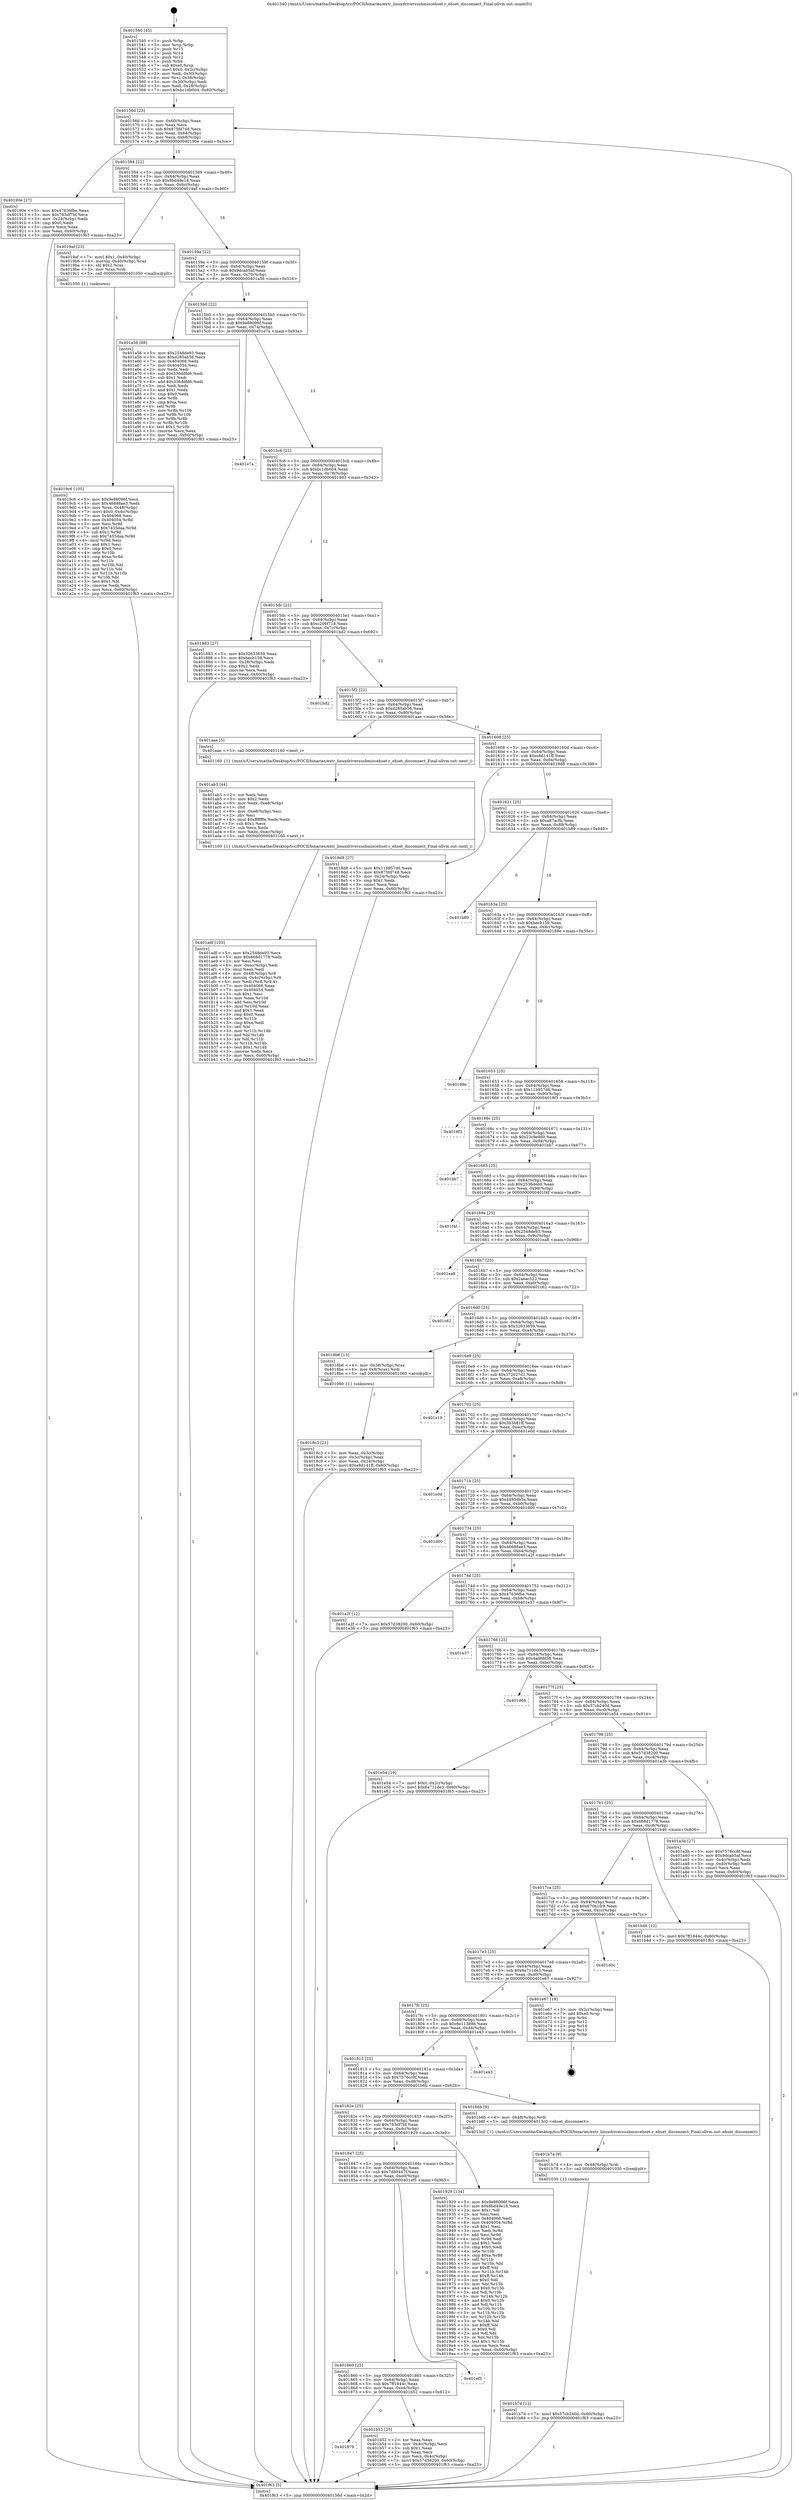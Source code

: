 digraph "0x401540" {
  label = "0x401540 (/mnt/c/Users/mathe/Desktop/tcc/POCII/binaries/extr_linuxdriversusbmiscehset.c_ehset_disconnect_Final-ollvm.out::main(0))"
  labelloc = "t"
  node[shape=record]

  Entry [label="",width=0.3,height=0.3,shape=circle,fillcolor=black,style=filled]
  "0x40156d" [label="{
     0x40156d [23]\l
     | [instrs]\l
     &nbsp;&nbsp;0x40156d \<+3\>: mov -0x60(%rbp),%eax\l
     &nbsp;&nbsp;0x401570 \<+2\>: mov %eax,%ecx\l
     &nbsp;&nbsp;0x401572 \<+6\>: sub $0x875fd748,%ecx\l
     &nbsp;&nbsp;0x401578 \<+3\>: mov %eax,-0x64(%rbp)\l
     &nbsp;&nbsp;0x40157b \<+3\>: mov %ecx,-0x68(%rbp)\l
     &nbsp;&nbsp;0x40157e \<+6\>: je 000000000040190e \<main+0x3ce\>\l
  }"]
  "0x40190e" [label="{
     0x40190e [27]\l
     | [instrs]\l
     &nbsp;&nbsp;0x40190e \<+5\>: mov $0x47636fbe,%eax\l
     &nbsp;&nbsp;0x401913 \<+5\>: mov $0x783df7bf,%ecx\l
     &nbsp;&nbsp;0x401918 \<+3\>: mov -0x24(%rbp),%edx\l
     &nbsp;&nbsp;0x40191b \<+3\>: cmp $0x0,%edx\l
     &nbsp;&nbsp;0x40191e \<+3\>: cmove %ecx,%eax\l
     &nbsp;&nbsp;0x401921 \<+3\>: mov %eax,-0x60(%rbp)\l
     &nbsp;&nbsp;0x401924 \<+5\>: jmp 0000000000401f63 \<main+0xa23\>\l
  }"]
  "0x401584" [label="{
     0x401584 [22]\l
     | [instrs]\l
     &nbsp;&nbsp;0x401584 \<+5\>: jmp 0000000000401589 \<main+0x49\>\l
     &nbsp;&nbsp;0x401589 \<+3\>: mov -0x64(%rbp),%eax\l
     &nbsp;&nbsp;0x40158c \<+5\>: sub $0x8bd49e18,%eax\l
     &nbsp;&nbsp;0x401591 \<+3\>: mov %eax,-0x6c(%rbp)\l
     &nbsp;&nbsp;0x401594 \<+6\>: je 00000000004019af \<main+0x46f\>\l
  }"]
  Exit [label="",width=0.3,height=0.3,shape=circle,fillcolor=black,style=filled,peripheries=2]
  "0x4019af" [label="{
     0x4019af [23]\l
     | [instrs]\l
     &nbsp;&nbsp;0x4019af \<+7\>: movl $0x1,-0x40(%rbp)\l
     &nbsp;&nbsp;0x4019b6 \<+4\>: movslq -0x40(%rbp),%rax\l
     &nbsp;&nbsp;0x4019ba \<+4\>: shl $0x2,%rax\l
     &nbsp;&nbsp;0x4019be \<+3\>: mov %rax,%rdi\l
     &nbsp;&nbsp;0x4019c1 \<+5\>: call 0000000000401050 \<malloc@plt\>\l
     | [calls]\l
     &nbsp;&nbsp;0x401050 \{1\} (unknown)\l
  }"]
  "0x40159a" [label="{
     0x40159a [22]\l
     | [instrs]\l
     &nbsp;&nbsp;0x40159a \<+5\>: jmp 000000000040159f \<main+0x5f\>\l
     &nbsp;&nbsp;0x40159f \<+3\>: mov -0x64(%rbp),%eax\l
     &nbsp;&nbsp;0x4015a2 \<+5\>: sub $0x9dcab5af,%eax\l
     &nbsp;&nbsp;0x4015a7 \<+3\>: mov %eax,-0x70(%rbp)\l
     &nbsp;&nbsp;0x4015aa \<+6\>: je 0000000000401a56 \<main+0x516\>\l
  }"]
  "0x401b7d" [label="{
     0x401b7d [12]\l
     | [instrs]\l
     &nbsp;&nbsp;0x401b7d \<+7\>: movl $0x57cb240d,-0x60(%rbp)\l
     &nbsp;&nbsp;0x401b84 \<+5\>: jmp 0000000000401f63 \<main+0xa23\>\l
  }"]
  "0x401a56" [label="{
     0x401a56 [88]\l
     | [instrs]\l
     &nbsp;&nbsp;0x401a56 \<+5\>: mov $0x2548de93,%eax\l
     &nbsp;&nbsp;0x401a5b \<+5\>: mov $0xd285ab56,%ecx\l
     &nbsp;&nbsp;0x401a60 \<+7\>: mov 0x404068,%edx\l
     &nbsp;&nbsp;0x401a67 \<+7\>: mov 0x404054,%esi\l
     &nbsp;&nbsp;0x401a6e \<+2\>: mov %edx,%edi\l
     &nbsp;&nbsp;0x401a70 \<+6\>: sub $0x336ddfd6,%edi\l
     &nbsp;&nbsp;0x401a76 \<+3\>: sub $0x1,%edi\l
     &nbsp;&nbsp;0x401a79 \<+6\>: add $0x336ddfd6,%edi\l
     &nbsp;&nbsp;0x401a7f \<+3\>: imul %edi,%edx\l
     &nbsp;&nbsp;0x401a82 \<+3\>: and $0x1,%edx\l
     &nbsp;&nbsp;0x401a85 \<+3\>: cmp $0x0,%edx\l
     &nbsp;&nbsp;0x401a88 \<+4\>: sete %r8b\l
     &nbsp;&nbsp;0x401a8c \<+3\>: cmp $0xa,%esi\l
     &nbsp;&nbsp;0x401a8f \<+4\>: setl %r9b\l
     &nbsp;&nbsp;0x401a93 \<+3\>: mov %r8b,%r10b\l
     &nbsp;&nbsp;0x401a96 \<+3\>: and %r9b,%r10b\l
     &nbsp;&nbsp;0x401a99 \<+3\>: xor %r9b,%r8b\l
     &nbsp;&nbsp;0x401a9c \<+3\>: or %r8b,%r10b\l
     &nbsp;&nbsp;0x401a9f \<+4\>: test $0x1,%r10b\l
     &nbsp;&nbsp;0x401aa3 \<+3\>: cmovne %ecx,%eax\l
     &nbsp;&nbsp;0x401aa6 \<+3\>: mov %eax,-0x60(%rbp)\l
     &nbsp;&nbsp;0x401aa9 \<+5\>: jmp 0000000000401f63 \<main+0xa23\>\l
  }"]
  "0x4015b0" [label="{
     0x4015b0 [22]\l
     | [instrs]\l
     &nbsp;&nbsp;0x4015b0 \<+5\>: jmp 00000000004015b5 \<main+0x75\>\l
     &nbsp;&nbsp;0x4015b5 \<+3\>: mov -0x64(%rbp),%eax\l
     &nbsp;&nbsp;0x4015b8 \<+5\>: sub $0x9e88096f,%eax\l
     &nbsp;&nbsp;0x4015bd \<+3\>: mov %eax,-0x74(%rbp)\l
     &nbsp;&nbsp;0x4015c0 \<+6\>: je 0000000000401e7a \<main+0x93a\>\l
  }"]
  "0x401b74" [label="{
     0x401b74 [9]\l
     | [instrs]\l
     &nbsp;&nbsp;0x401b74 \<+4\>: mov -0x48(%rbp),%rdi\l
     &nbsp;&nbsp;0x401b78 \<+5\>: call 0000000000401030 \<free@plt\>\l
     | [calls]\l
     &nbsp;&nbsp;0x401030 \{1\} (unknown)\l
  }"]
  "0x401e7a" [label="{
     0x401e7a\l
  }", style=dashed]
  "0x4015c6" [label="{
     0x4015c6 [22]\l
     | [instrs]\l
     &nbsp;&nbsp;0x4015c6 \<+5\>: jmp 00000000004015cb \<main+0x8b\>\l
     &nbsp;&nbsp;0x4015cb \<+3\>: mov -0x64(%rbp),%eax\l
     &nbsp;&nbsp;0x4015ce \<+5\>: sub $0xbc1db004,%eax\l
     &nbsp;&nbsp;0x4015d3 \<+3\>: mov %eax,-0x78(%rbp)\l
     &nbsp;&nbsp;0x4015d6 \<+6\>: je 0000000000401883 \<main+0x343\>\l
  }"]
  "0x401879" [label="{
     0x401879\l
  }", style=dashed]
  "0x401883" [label="{
     0x401883 [27]\l
     | [instrs]\l
     &nbsp;&nbsp;0x401883 \<+5\>: mov $0x32633659,%eax\l
     &nbsp;&nbsp;0x401888 \<+5\>: mov $0xbecb159,%ecx\l
     &nbsp;&nbsp;0x40188d \<+3\>: mov -0x28(%rbp),%edx\l
     &nbsp;&nbsp;0x401890 \<+3\>: cmp $0x2,%edx\l
     &nbsp;&nbsp;0x401893 \<+3\>: cmovne %ecx,%eax\l
     &nbsp;&nbsp;0x401896 \<+3\>: mov %eax,-0x60(%rbp)\l
     &nbsp;&nbsp;0x401899 \<+5\>: jmp 0000000000401f63 \<main+0xa23\>\l
  }"]
  "0x4015dc" [label="{
     0x4015dc [22]\l
     | [instrs]\l
     &nbsp;&nbsp;0x4015dc \<+5\>: jmp 00000000004015e1 \<main+0xa1\>\l
     &nbsp;&nbsp;0x4015e1 \<+3\>: mov -0x64(%rbp),%eax\l
     &nbsp;&nbsp;0x4015e4 \<+5\>: sub $0xc206f718,%eax\l
     &nbsp;&nbsp;0x4015e9 \<+3\>: mov %eax,-0x7c(%rbp)\l
     &nbsp;&nbsp;0x4015ec \<+6\>: je 0000000000401bd2 \<main+0x692\>\l
  }"]
  "0x401f63" [label="{
     0x401f63 [5]\l
     | [instrs]\l
     &nbsp;&nbsp;0x401f63 \<+5\>: jmp 000000000040156d \<main+0x2d\>\l
  }"]
  "0x401540" [label="{
     0x401540 [45]\l
     | [instrs]\l
     &nbsp;&nbsp;0x401540 \<+1\>: push %rbp\l
     &nbsp;&nbsp;0x401541 \<+3\>: mov %rsp,%rbp\l
     &nbsp;&nbsp;0x401544 \<+2\>: push %r15\l
     &nbsp;&nbsp;0x401546 \<+2\>: push %r14\l
     &nbsp;&nbsp;0x401548 \<+2\>: push %r12\l
     &nbsp;&nbsp;0x40154a \<+1\>: push %rbx\l
     &nbsp;&nbsp;0x40154b \<+7\>: sub $0xe0,%rsp\l
     &nbsp;&nbsp;0x401552 \<+7\>: movl $0x0,-0x2c(%rbp)\l
     &nbsp;&nbsp;0x401559 \<+3\>: mov %edi,-0x30(%rbp)\l
     &nbsp;&nbsp;0x40155c \<+4\>: mov %rsi,-0x38(%rbp)\l
     &nbsp;&nbsp;0x401560 \<+3\>: mov -0x30(%rbp),%edi\l
     &nbsp;&nbsp;0x401563 \<+3\>: mov %edi,-0x28(%rbp)\l
     &nbsp;&nbsp;0x401566 \<+7\>: movl $0xbc1db004,-0x60(%rbp)\l
  }"]
  "0x401b52" [label="{
     0x401b52 [25]\l
     | [instrs]\l
     &nbsp;&nbsp;0x401b52 \<+2\>: xor %eax,%eax\l
     &nbsp;&nbsp;0x401b54 \<+3\>: mov -0x4c(%rbp),%ecx\l
     &nbsp;&nbsp;0x401b57 \<+3\>: sub $0x1,%eax\l
     &nbsp;&nbsp;0x401b5a \<+2\>: sub %eax,%ecx\l
     &nbsp;&nbsp;0x401b5c \<+3\>: mov %ecx,-0x4c(%rbp)\l
     &nbsp;&nbsp;0x401b5f \<+7\>: movl $0x57d38200,-0x60(%rbp)\l
     &nbsp;&nbsp;0x401b66 \<+5\>: jmp 0000000000401f63 \<main+0xa23\>\l
  }"]
  "0x401bd2" [label="{
     0x401bd2\l
  }", style=dashed]
  "0x4015f2" [label="{
     0x4015f2 [22]\l
     | [instrs]\l
     &nbsp;&nbsp;0x4015f2 \<+5\>: jmp 00000000004015f7 \<main+0xb7\>\l
     &nbsp;&nbsp;0x4015f7 \<+3\>: mov -0x64(%rbp),%eax\l
     &nbsp;&nbsp;0x4015fa \<+5\>: sub $0xd285ab56,%eax\l
     &nbsp;&nbsp;0x4015ff \<+3\>: mov %eax,-0x80(%rbp)\l
     &nbsp;&nbsp;0x401602 \<+6\>: je 0000000000401aae \<main+0x56e\>\l
  }"]
  "0x401860" [label="{
     0x401860 [25]\l
     | [instrs]\l
     &nbsp;&nbsp;0x401860 \<+5\>: jmp 0000000000401865 \<main+0x325\>\l
     &nbsp;&nbsp;0x401865 \<+3\>: mov -0x64(%rbp),%eax\l
     &nbsp;&nbsp;0x401868 \<+5\>: sub $0x7ff1844c,%eax\l
     &nbsp;&nbsp;0x40186d \<+6\>: mov %eax,-0xe4(%rbp)\l
     &nbsp;&nbsp;0x401873 \<+6\>: je 0000000000401b52 \<main+0x612\>\l
  }"]
  "0x401aae" [label="{
     0x401aae [5]\l
     | [instrs]\l
     &nbsp;&nbsp;0x401aae \<+5\>: call 0000000000401160 \<next_i\>\l
     | [calls]\l
     &nbsp;&nbsp;0x401160 \{1\} (/mnt/c/Users/mathe/Desktop/tcc/POCII/binaries/extr_linuxdriversusbmiscehset.c_ehset_disconnect_Final-ollvm.out::next_i)\l
  }"]
  "0x401608" [label="{
     0x401608 [25]\l
     | [instrs]\l
     &nbsp;&nbsp;0x401608 \<+5\>: jmp 000000000040160d \<main+0xcd\>\l
     &nbsp;&nbsp;0x40160d \<+3\>: mov -0x64(%rbp),%eax\l
     &nbsp;&nbsp;0x401610 \<+5\>: sub $0xe8d141ff,%eax\l
     &nbsp;&nbsp;0x401615 \<+6\>: mov %eax,-0x84(%rbp)\l
     &nbsp;&nbsp;0x40161b \<+6\>: je 00000000004018d8 \<main+0x398\>\l
  }"]
  "0x401ef5" [label="{
     0x401ef5\l
  }", style=dashed]
  "0x4018d8" [label="{
     0x4018d8 [27]\l
     | [instrs]\l
     &nbsp;&nbsp;0x4018d8 \<+5\>: mov $0x11b957d6,%eax\l
     &nbsp;&nbsp;0x4018dd \<+5\>: mov $0x875fd748,%ecx\l
     &nbsp;&nbsp;0x4018e2 \<+3\>: mov -0x24(%rbp),%edx\l
     &nbsp;&nbsp;0x4018e5 \<+3\>: cmp $0x1,%edx\l
     &nbsp;&nbsp;0x4018e8 \<+3\>: cmovl %ecx,%eax\l
     &nbsp;&nbsp;0x4018eb \<+3\>: mov %eax,-0x60(%rbp)\l
     &nbsp;&nbsp;0x4018ee \<+5\>: jmp 0000000000401f63 \<main+0xa23\>\l
  }"]
  "0x401621" [label="{
     0x401621 [25]\l
     | [instrs]\l
     &nbsp;&nbsp;0x401621 \<+5\>: jmp 0000000000401626 \<main+0xe6\>\l
     &nbsp;&nbsp;0x401626 \<+3\>: mov -0x64(%rbp),%eax\l
     &nbsp;&nbsp;0x401629 \<+5\>: sub $0xa87acfb,%eax\l
     &nbsp;&nbsp;0x40162e \<+6\>: mov %eax,-0x88(%rbp)\l
     &nbsp;&nbsp;0x401634 \<+6\>: je 0000000000401b89 \<main+0x649\>\l
  }"]
  "0x401adf" [label="{
     0x401adf [103]\l
     | [instrs]\l
     &nbsp;&nbsp;0x401adf \<+5\>: mov $0x2548de93,%ecx\l
     &nbsp;&nbsp;0x401ae4 \<+5\>: mov $0x668d1778,%edx\l
     &nbsp;&nbsp;0x401ae9 \<+2\>: xor %esi,%esi\l
     &nbsp;&nbsp;0x401aeb \<+6\>: mov -0xec(%rbp),%edi\l
     &nbsp;&nbsp;0x401af1 \<+3\>: imul %eax,%edi\l
     &nbsp;&nbsp;0x401af4 \<+4\>: mov -0x48(%rbp),%r8\l
     &nbsp;&nbsp;0x401af8 \<+4\>: movslq -0x4c(%rbp),%r9\l
     &nbsp;&nbsp;0x401afc \<+4\>: mov %edi,(%r8,%r9,4)\l
     &nbsp;&nbsp;0x401b00 \<+7\>: mov 0x404068,%eax\l
     &nbsp;&nbsp;0x401b07 \<+7\>: mov 0x404054,%edi\l
     &nbsp;&nbsp;0x401b0e \<+3\>: sub $0x1,%esi\l
     &nbsp;&nbsp;0x401b11 \<+3\>: mov %eax,%r10d\l
     &nbsp;&nbsp;0x401b14 \<+3\>: add %esi,%r10d\l
     &nbsp;&nbsp;0x401b17 \<+4\>: imul %r10d,%eax\l
     &nbsp;&nbsp;0x401b1b \<+3\>: and $0x1,%eax\l
     &nbsp;&nbsp;0x401b1e \<+3\>: cmp $0x0,%eax\l
     &nbsp;&nbsp;0x401b21 \<+4\>: sete %r11b\l
     &nbsp;&nbsp;0x401b25 \<+3\>: cmp $0xa,%edi\l
     &nbsp;&nbsp;0x401b28 \<+3\>: setl %bl\l
     &nbsp;&nbsp;0x401b2b \<+3\>: mov %r11b,%r14b\l
     &nbsp;&nbsp;0x401b2e \<+3\>: and %bl,%r14b\l
     &nbsp;&nbsp;0x401b31 \<+3\>: xor %bl,%r11b\l
     &nbsp;&nbsp;0x401b34 \<+3\>: or %r11b,%r14b\l
     &nbsp;&nbsp;0x401b37 \<+4\>: test $0x1,%r14b\l
     &nbsp;&nbsp;0x401b3b \<+3\>: cmovne %edx,%ecx\l
     &nbsp;&nbsp;0x401b3e \<+3\>: mov %ecx,-0x60(%rbp)\l
     &nbsp;&nbsp;0x401b41 \<+5\>: jmp 0000000000401f63 \<main+0xa23\>\l
  }"]
  "0x401b89" [label="{
     0x401b89\l
  }", style=dashed]
  "0x40163a" [label="{
     0x40163a [25]\l
     | [instrs]\l
     &nbsp;&nbsp;0x40163a \<+5\>: jmp 000000000040163f \<main+0xff\>\l
     &nbsp;&nbsp;0x40163f \<+3\>: mov -0x64(%rbp),%eax\l
     &nbsp;&nbsp;0x401642 \<+5\>: sub $0xbecb159,%eax\l
     &nbsp;&nbsp;0x401647 \<+6\>: mov %eax,-0x8c(%rbp)\l
     &nbsp;&nbsp;0x40164d \<+6\>: je 000000000040189e \<main+0x35e\>\l
  }"]
  "0x401ab3" [label="{
     0x401ab3 [44]\l
     | [instrs]\l
     &nbsp;&nbsp;0x401ab3 \<+2\>: xor %ecx,%ecx\l
     &nbsp;&nbsp;0x401ab5 \<+5\>: mov $0x2,%edx\l
     &nbsp;&nbsp;0x401aba \<+6\>: mov %edx,-0xe8(%rbp)\l
     &nbsp;&nbsp;0x401ac0 \<+1\>: cltd\l
     &nbsp;&nbsp;0x401ac1 \<+6\>: mov -0xe8(%rbp),%esi\l
     &nbsp;&nbsp;0x401ac7 \<+2\>: idiv %esi\l
     &nbsp;&nbsp;0x401ac9 \<+6\>: imul $0xfffffffe,%edx,%edx\l
     &nbsp;&nbsp;0x401acf \<+3\>: sub $0x1,%ecx\l
     &nbsp;&nbsp;0x401ad2 \<+2\>: sub %ecx,%edx\l
     &nbsp;&nbsp;0x401ad4 \<+6\>: mov %edx,-0xec(%rbp)\l
     &nbsp;&nbsp;0x401ada \<+5\>: call 0000000000401160 \<next_i\>\l
     | [calls]\l
     &nbsp;&nbsp;0x401160 \{1\} (/mnt/c/Users/mathe/Desktop/tcc/POCII/binaries/extr_linuxdriversusbmiscehset.c_ehset_disconnect_Final-ollvm.out::next_i)\l
  }"]
  "0x40189e" [label="{
     0x40189e\l
  }", style=dashed]
  "0x401653" [label="{
     0x401653 [25]\l
     | [instrs]\l
     &nbsp;&nbsp;0x401653 \<+5\>: jmp 0000000000401658 \<main+0x118\>\l
     &nbsp;&nbsp;0x401658 \<+3\>: mov -0x64(%rbp),%eax\l
     &nbsp;&nbsp;0x40165b \<+5\>: sub $0x11b957d6,%eax\l
     &nbsp;&nbsp;0x401660 \<+6\>: mov %eax,-0x90(%rbp)\l
     &nbsp;&nbsp;0x401666 \<+6\>: je 00000000004018f3 \<main+0x3b3\>\l
  }"]
  "0x4019c6" [label="{
     0x4019c6 [105]\l
     | [instrs]\l
     &nbsp;&nbsp;0x4019c6 \<+5\>: mov $0x9e88096f,%ecx\l
     &nbsp;&nbsp;0x4019cb \<+5\>: mov $0x46688ae3,%edx\l
     &nbsp;&nbsp;0x4019d0 \<+4\>: mov %rax,-0x48(%rbp)\l
     &nbsp;&nbsp;0x4019d4 \<+7\>: movl $0x0,-0x4c(%rbp)\l
     &nbsp;&nbsp;0x4019db \<+7\>: mov 0x404068,%esi\l
     &nbsp;&nbsp;0x4019e2 \<+8\>: mov 0x404054,%r8d\l
     &nbsp;&nbsp;0x4019ea \<+3\>: mov %esi,%r9d\l
     &nbsp;&nbsp;0x4019ed \<+7\>: add $0x7455daa,%r9d\l
     &nbsp;&nbsp;0x4019f4 \<+4\>: sub $0x1,%r9d\l
     &nbsp;&nbsp;0x4019f8 \<+7\>: sub $0x7455daa,%r9d\l
     &nbsp;&nbsp;0x4019ff \<+4\>: imul %r9d,%esi\l
     &nbsp;&nbsp;0x401a03 \<+3\>: and $0x1,%esi\l
     &nbsp;&nbsp;0x401a06 \<+3\>: cmp $0x0,%esi\l
     &nbsp;&nbsp;0x401a09 \<+4\>: sete %r10b\l
     &nbsp;&nbsp;0x401a0d \<+4\>: cmp $0xa,%r8d\l
     &nbsp;&nbsp;0x401a11 \<+4\>: setl %r11b\l
     &nbsp;&nbsp;0x401a15 \<+3\>: mov %r10b,%bl\l
     &nbsp;&nbsp;0x401a18 \<+3\>: and %r11b,%bl\l
     &nbsp;&nbsp;0x401a1b \<+3\>: xor %r11b,%r10b\l
     &nbsp;&nbsp;0x401a1e \<+3\>: or %r10b,%bl\l
     &nbsp;&nbsp;0x401a21 \<+3\>: test $0x1,%bl\l
     &nbsp;&nbsp;0x401a24 \<+3\>: cmovne %edx,%ecx\l
     &nbsp;&nbsp;0x401a27 \<+3\>: mov %ecx,-0x60(%rbp)\l
     &nbsp;&nbsp;0x401a2a \<+5\>: jmp 0000000000401f63 \<main+0xa23\>\l
  }"]
  "0x4018f3" [label="{
     0x4018f3\l
  }", style=dashed]
  "0x40166c" [label="{
     0x40166c [25]\l
     | [instrs]\l
     &nbsp;&nbsp;0x40166c \<+5\>: jmp 0000000000401671 \<main+0x131\>\l
     &nbsp;&nbsp;0x401671 \<+3\>: mov -0x64(%rbp),%eax\l
     &nbsp;&nbsp;0x401674 \<+5\>: sub $0x23c9e9d0,%eax\l
     &nbsp;&nbsp;0x401679 \<+6\>: mov %eax,-0x94(%rbp)\l
     &nbsp;&nbsp;0x40167f \<+6\>: je 0000000000401bb7 \<main+0x677\>\l
  }"]
  "0x401847" [label="{
     0x401847 [25]\l
     | [instrs]\l
     &nbsp;&nbsp;0x401847 \<+5\>: jmp 000000000040184c \<main+0x30c\>\l
     &nbsp;&nbsp;0x40184c \<+3\>: mov -0x64(%rbp),%eax\l
     &nbsp;&nbsp;0x40184f \<+5\>: sub $0x7d80447f,%eax\l
     &nbsp;&nbsp;0x401854 \<+6\>: mov %eax,-0xe0(%rbp)\l
     &nbsp;&nbsp;0x40185a \<+6\>: je 0000000000401ef5 \<main+0x9b5\>\l
  }"]
  "0x401bb7" [label="{
     0x401bb7\l
  }", style=dashed]
  "0x401685" [label="{
     0x401685 [25]\l
     | [instrs]\l
     &nbsp;&nbsp;0x401685 \<+5\>: jmp 000000000040168a \<main+0x14a\>\l
     &nbsp;&nbsp;0x40168a \<+3\>: mov -0x64(%rbp),%eax\l
     &nbsp;&nbsp;0x40168d \<+5\>: sub $0x2536deb0,%eax\l
     &nbsp;&nbsp;0x401692 \<+6\>: mov %eax,-0x98(%rbp)\l
     &nbsp;&nbsp;0x401698 \<+6\>: je 0000000000401f4f \<main+0xa0f\>\l
  }"]
  "0x401929" [label="{
     0x401929 [134]\l
     | [instrs]\l
     &nbsp;&nbsp;0x401929 \<+5\>: mov $0x9e88096f,%eax\l
     &nbsp;&nbsp;0x40192e \<+5\>: mov $0x8bd49e18,%ecx\l
     &nbsp;&nbsp;0x401933 \<+2\>: mov $0x1,%dl\l
     &nbsp;&nbsp;0x401935 \<+2\>: xor %esi,%esi\l
     &nbsp;&nbsp;0x401937 \<+7\>: mov 0x404068,%edi\l
     &nbsp;&nbsp;0x40193e \<+8\>: mov 0x404054,%r8d\l
     &nbsp;&nbsp;0x401946 \<+3\>: sub $0x1,%esi\l
     &nbsp;&nbsp;0x401949 \<+3\>: mov %edi,%r9d\l
     &nbsp;&nbsp;0x40194c \<+3\>: add %esi,%r9d\l
     &nbsp;&nbsp;0x40194f \<+4\>: imul %r9d,%edi\l
     &nbsp;&nbsp;0x401953 \<+3\>: and $0x1,%edi\l
     &nbsp;&nbsp;0x401956 \<+3\>: cmp $0x0,%edi\l
     &nbsp;&nbsp;0x401959 \<+4\>: sete %r10b\l
     &nbsp;&nbsp;0x40195d \<+4\>: cmp $0xa,%r8d\l
     &nbsp;&nbsp;0x401961 \<+4\>: setl %r11b\l
     &nbsp;&nbsp;0x401965 \<+3\>: mov %r10b,%bl\l
     &nbsp;&nbsp;0x401968 \<+3\>: xor $0xff,%bl\l
     &nbsp;&nbsp;0x40196b \<+3\>: mov %r11b,%r14b\l
     &nbsp;&nbsp;0x40196e \<+4\>: xor $0xff,%r14b\l
     &nbsp;&nbsp;0x401972 \<+3\>: xor $0x0,%dl\l
     &nbsp;&nbsp;0x401975 \<+3\>: mov %bl,%r15b\l
     &nbsp;&nbsp;0x401978 \<+4\>: and $0x0,%r15b\l
     &nbsp;&nbsp;0x40197c \<+3\>: and %dl,%r10b\l
     &nbsp;&nbsp;0x40197f \<+3\>: mov %r14b,%r12b\l
     &nbsp;&nbsp;0x401982 \<+4\>: and $0x0,%r12b\l
     &nbsp;&nbsp;0x401986 \<+3\>: and %dl,%r11b\l
     &nbsp;&nbsp;0x401989 \<+3\>: or %r10b,%r15b\l
     &nbsp;&nbsp;0x40198c \<+3\>: or %r11b,%r12b\l
     &nbsp;&nbsp;0x40198f \<+3\>: xor %r12b,%r15b\l
     &nbsp;&nbsp;0x401992 \<+3\>: or %r14b,%bl\l
     &nbsp;&nbsp;0x401995 \<+3\>: xor $0xff,%bl\l
     &nbsp;&nbsp;0x401998 \<+3\>: or $0x0,%dl\l
     &nbsp;&nbsp;0x40199b \<+2\>: and %dl,%bl\l
     &nbsp;&nbsp;0x40199d \<+3\>: or %bl,%r15b\l
     &nbsp;&nbsp;0x4019a0 \<+4\>: test $0x1,%r15b\l
     &nbsp;&nbsp;0x4019a4 \<+3\>: cmovne %ecx,%eax\l
     &nbsp;&nbsp;0x4019a7 \<+3\>: mov %eax,-0x60(%rbp)\l
     &nbsp;&nbsp;0x4019aa \<+5\>: jmp 0000000000401f63 \<main+0xa23\>\l
  }"]
  "0x401f4f" [label="{
     0x401f4f\l
  }", style=dashed]
  "0x40169e" [label="{
     0x40169e [25]\l
     | [instrs]\l
     &nbsp;&nbsp;0x40169e \<+5\>: jmp 00000000004016a3 \<main+0x163\>\l
     &nbsp;&nbsp;0x4016a3 \<+3\>: mov -0x64(%rbp),%eax\l
     &nbsp;&nbsp;0x4016a6 \<+5\>: sub $0x2548de93,%eax\l
     &nbsp;&nbsp;0x4016ab \<+6\>: mov %eax,-0x9c(%rbp)\l
     &nbsp;&nbsp;0x4016b1 \<+6\>: je 0000000000401ea8 \<main+0x968\>\l
  }"]
  "0x40182e" [label="{
     0x40182e [25]\l
     | [instrs]\l
     &nbsp;&nbsp;0x40182e \<+5\>: jmp 0000000000401833 \<main+0x2f3\>\l
     &nbsp;&nbsp;0x401833 \<+3\>: mov -0x64(%rbp),%eax\l
     &nbsp;&nbsp;0x401836 \<+5\>: sub $0x783df7bf,%eax\l
     &nbsp;&nbsp;0x40183b \<+6\>: mov %eax,-0xdc(%rbp)\l
     &nbsp;&nbsp;0x401841 \<+6\>: je 0000000000401929 \<main+0x3e9\>\l
  }"]
  "0x401ea8" [label="{
     0x401ea8\l
  }", style=dashed]
  "0x4016b7" [label="{
     0x4016b7 [25]\l
     | [instrs]\l
     &nbsp;&nbsp;0x4016b7 \<+5\>: jmp 00000000004016bc \<main+0x17c\>\l
     &nbsp;&nbsp;0x4016bc \<+3\>: mov -0x64(%rbp),%eax\l
     &nbsp;&nbsp;0x4016bf \<+5\>: sub $0x2aeac523,%eax\l
     &nbsp;&nbsp;0x4016c4 \<+6\>: mov %eax,-0xa0(%rbp)\l
     &nbsp;&nbsp;0x4016ca \<+6\>: je 0000000000401c62 \<main+0x722\>\l
  }"]
  "0x401b6b" [label="{
     0x401b6b [9]\l
     | [instrs]\l
     &nbsp;&nbsp;0x401b6b \<+4\>: mov -0x48(%rbp),%rdi\l
     &nbsp;&nbsp;0x401b6f \<+5\>: call 00000000004013c0 \<ehset_disconnect\>\l
     | [calls]\l
     &nbsp;&nbsp;0x4013c0 \{1\} (/mnt/c/Users/mathe/Desktop/tcc/POCII/binaries/extr_linuxdriversusbmiscehset.c_ehset_disconnect_Final-ollvm.out::ehset_disconnect)\l
  }"]
  "0x401c62" [label="{
     0x401c62\l
  }", style=dashed]
  "0x4016d0" [label="{
     0x4016d0 [25]\l
     | [instrs]\l
     &nbsp;&nbsp;0x4016d0 \<+5\>: jmp 00000000004016d5 \<main+0x195\>\l
     &nbsp;&nbsp;0x4016d5 \<+3\>: mov -0x64(%rbp),%eax\l
     &nbsp;&nbsp;0x4016d8 \<+5\>: sub $0x32633659,%eax\l
     &nbsp;&nbsp;0x4016dd \<+6\>: mov %eax,-0xa4(%rbp)\l
     &nbsp;&nbsp;0x4016e3 \<+6\>: je 00000000004018b6 \<main+0x376\>\l
  }"]
  "0x401815" [label="{
     0x401815 [25]\l
     | [instrs]\l
     &nbsp;&nbsp;0x401815 \<+5\>: jmp 000000000040181a \<main+0x2da\>\l
     &nbsp;&nbsp;0x40181a \<+3\>: mov -0x64(%rbp),%eax\l
     &nbsp;&nbsp;0x40181d \<+5\>: sub $0x7576cc8f,%eax\l
     &nbsp;&nbsp;0x401822 \<+6\>: mov %eax,-0xd8(%rbp)\l
     &nbsp;&nbsp;0x401828 \<+6\>: je 0000000000401b6b \<main+0x62b\>\l
  }"]
  "0x4018b6" [label="{
     0x4018b6 [13]\l
     | [instrs]\l
     &nbsp;&nbsp;0x4018b6 \<+4\>: mov -0x38(%rbp),%rax\l
     &nbsp;&nbsp;0x4018ba \<+4\>: mov 0x8(%rax),%rdi\l
     &nbsp;&nbsp;0x4018be \<+5\>: call 0000000000401060 \<atoi@plt\>\l
     | [calls]\l
     &nbsp;&nbsp;0x401060 \{1\} (unknown)\l
  }"]
  "0x4016e9" [label="{
     0x4016e9 [25]\l
     | [instrs]\l
     &nbsp;&nbsp;0x4016e9 \<+5\>: jmp 00000000004016ee \<main+0x1ae\>\l
     &nbsp;&nbsp;0x4016ee \<+3\>: mov -0x64(%rbp),%eax\l
     &nbsp;&nbsp;0x4016f1 \<+5\>: sub $0x372027d1,%eax\l
     &nbsp;&nbsp;0x4016f6 \<+6\>: mov %eax,-0xa8(%rbp)\l
     &nbsp;&nbsp;0x4016fc \<+6\>: je 0000000000401e19 \<main+0x8d9\>\l
  }"]
  "0x4018c3" [label="{
     0x4018c3 [21]\l
     | [instrs]\l
     &nbsp;&nbsp;0x4018c3 \<+3\>: mov %eax,-0x3c(%rbp)\l
     &nbsp;&nbsp;0x4018c6 \<+3\>: mov -0x3c(%rbp),%eax\l
     &nbsp;&nbsp;0x4018c9 \<+3\>: mov %eax,-0x24(%rbp)\l
     &nbsp;&nbsp;0x4018cc \<+7\>: movl $0xe8d141ff,-0x60(%rbp)\l
     &nbsp;&nbsp;0x4018d3 \<+5\>: jmp 0000000000401f63 \<main+0xa23\>\l
  }"]
  "0x401e43" [label="{
     0x401e43\l
  }", style=dashed]
  "0x401e19" [label="{
     0x401e19\l
  }", style=dashed]
  "0x401702" [label="{
     0x401702 [25]\l
     | [instrs]\l
     &nbsp;&nbsp;0x401702 \<+5\>: jmp 0000000000401707 \<main+0x1c7\>\l
     &nbsp;&nbsp;0x401707 \<+3\>: mov -0x64(%rbp),%eax\l
     &nbsp;&nbsp;0x40170a \<+5\>: sub $0x3b3b81ff,%eax\l
     &nbsp;&nbsp;0x40170f \<+6\>: mov %eax,-0xac(%rbp)\l
     &nbsp;&nbsp;0x401715 \<+6\>: je 0000000000401e0d \<main+0x8cd\>\l
  }"]
  "0x4017fc" [label="{
     0x4017fc [25]\l
     | [instrs]\l
     &nbsp;&nbsp;0x4017fc \<+5\>: jmp 0000000000401801 \<main+0x2c1\>\l
     &nbsp;&nbsp;0x401801 \<+3\>: mov -0x64(%rbp),%eax\l
     &nbsp;&nbsp;0x401804 \<+5\>: sub $0x6e11389b,%eax\l
     &nbsp;&nbsp;0x401809 \<+6\>: mov %eax,-0xd4(%rbp)\l
     &nbsp;&nbsp;0x40180f \<+6\>: je 0000000000401e43 \<main+0x903\>\l
  }"]
  "0x401e0d" [label="{
     0x401e0d\l
  }", style=dashed]
  "0x40171b" [label="{
     0x40171b [25]\l
     | [instrs]\l
     &nbsp;&nbsp;0x40171b \<+5\>: jmp 0000000000401720 \<main+0x1e0\>\l
     &nbsp;&nbsp;0x401720 \<+3\>: mov -0x64(%rbp),%eax\l
     &nbsp;&nbsp;0x401723 \<+5\>: sub $0x4495db5a,%eax\l
     &nbsp;&nbsp;0x401728 \<+6\>: mov %eax,-0xb0(%rbp)\l
     &nbsp;&nbsp;0x40172e \<+6\>: je 0000000000401d00 \<main+0x7c0\>\l
  }"]
  "0x401e67" [label="{
     0x401e67 [19]\l
     | [instrs]\l
     &nbsp;&nbsp;0x401e67 \<+3\>: mov -0x2c(%rbp),%eax\l
     &nbsp;&nbsp;0x401e6a \<+7\>: add $0xe0,%rsp\l
     &nbsp;&nbsp;0x401e71 \<+1\>: pop %rbx\l
     &nbsp;&nbsp;0x401e72 \<+2\>: pop %r12\l
     &nbsp;&nbsp;0x401e74 \<+2\>: pop %r14\l
     &nbsp;&nbsp;0x401e76 \<+2\>: pop %r15\l
     &nbsp;&nbsp;0x401e78 \<+1\>: pop %rbp\l
     &nbsp;&nbsp;0x401e79 \<+1\>: ret\l
  }"]
  "0x401d00" [label="{
     0x401d00\l
  }", style=dashed]
  "0x401734" [label="{
     0x401734 [25]\l
     | [instrs]\l
     &nbsp;&nbsp;0x401734 \<+5\>: jmp 0000000000401739 \<main+0x1f9\>\l
     &nbsp;&nbsp;0x401739 \<+3\>: mov -0x64(%rbp),%eax\l
     &nbsp;&nbsp;0x40173c \<+5\>: sub $0x46688ae3,%eax\l
     &nbsp;&nbsp;0x401741 \<+6\>: mov %eax,-0xb4(%rbp)\l
     &nbsp;&nbsp;0x401747 \<+6\>: je 0000000000401a2f \<main+0x4ef\>\l
  }"]
  "0x4017e3" [label="{
     0x4017e3 [25]\l
     | [instrs]\l
     &nbsp;&nbsp;0x4017e3 \<+5\>: jmp 00000000004017e8 \<main+0x2a8\>\l
     &nbsp;&nbsp;0x4017e8 \<+3\>: mov -0x64(%rbp),%eax\l
     &nbsp;&nbsp;0x4017eb \<+5\>: sub $0x6a711de3,%eax\l
     &nbsp;&nbsp;0x4017f0 \<+6\>: mov %eax,-0xd0(%rbp)\l
     &nbsp;&nbsp;0x4017f6 \<+6\>: je 0000000000401e67 \<main+0x927\>\l
  }"]
  "0x401a2f" [label="{
     0x401a2f [12]\l
     | [instrs]\l
     &nbsp;&nbsp;0x401a2f \<+7\>: movl $0x57d38200,-0x60(%rbp)\l
     &nbsp;&nbsp;0x401a36 \<+5\>: jmp 0000000000401f63 \<main+0xa23\>\l
  }"]
  "0x40174d" [label="{
     0x40174d [25]\l
     | [instrs]\l
     &nbsp;&nbsp;0x40174d \<+5\>: jmp 0000000000401752 \<main+0x212\>\l
     &nbsp;&nbsp;0x401752 \<+3\>: mov -0x64(%rbp),%eax\l
     &nbsp;&nbsp;0x401755 \<+5\>: sub $0x47636fbe,%eax\l
     &nbsp;&nbsp;0x40175a \<+6\>: mov %eax,-0xb8(%rbp)\l
     &nbsp;&nbsp;0x401760 \<+6\>: je 0000000000401e37 \<main+0x8f7\>\l
  }"]
  "0x401d0c" [label="{
     0x401d0c\l
  }", style=dashed]
  "0x401e37" [label="{
     0x401e37\l
  }", style=dashed]
  "0x401766" [label="{
     0x401766 [25]\l
     | [instrs]\l
     &nbsp;&nbsp;0x401766 \<+5\>: jmp 000000000040176b \<main+0x22b\>\l
     &nbsp;&nbsp;0x40176b \<+3\>: mov -0x64(%rbp),%eax\l
     &nbsp;&nbsp;0x40176e \<+5\>: sub $0x4ad6fd58,%eax\l
     &nbsp;&nbsp;0x401773 \<+6\>: mov %eax,-0xbc(%rbp)\l
     &nbsp;&nbsp;0x401779 \<+6\>: je 0000000000401d64 \<main+0x824\>\l
  }"]
  "0x4017ca" [label="{
     0x4017ca [25]\l
     | [instrs]\l
     &nbsp;&nbsp;0x4017ca \<+5\>: jmp 00000000004017cf \<main+0x28f\>\l
     &nbsp;&nbsp;0x4017cf \<+3\>: mov -0x64(%rbp),%eax\l
     &nbsp;&nbsp;0x4017d2 \<+5\>: sub $0x670b1fc9,%eax\l
     &nbsp;&nbsp;0x4017d7 \<+6\>: mov %eax,-0xcc(%rbp)\l
     &nbsp;&nbsp;0x4017dd \<+6\>: je 0000000000401d0c \<main+0x7cc\>\l
  }"]
  "0x401d64" [label="{
     0x401d64\l
  }", style=dashed]
  "0x40177f" [label="{
     0x40177f [25]\l
     | [instrs]\l
     &nbsp;&nbsp;0x40177f \<+5\>: jmp 0000000000401784 \<main+0x244\>\l
     &nbsp;&nbsp;0x401784 \<+3\>: mov -0x64(%rbp),%eax\l
     &nbsp;&nbsp;0x401787 \<+5\>: sub $0x57cb240d,%eax\l
     &nbsp;&nbsp;0x40178c \<+6\>: mov %eax,-0xc0(%rbp)\l
     &nbsp;&nbsp;0x401792 \<+6\>: je 0000000000401e54 \<main+0x914\>\l
  }"]
  "0x401b46" [label="{
     0x401b46 [12]\l
     | [instrs]\l
     &nbsp;&nbsp;0x401b46 \<+7\>: movl $0x7ff1844c,-0x60(%rbp)\l
     &nbsp;&nbsp;0x401b4d \<+5\>: jmp 0000000000401f63 \<main+0xa23\>\l
  }"]
  "0x401e54" [label="{
     0x401e54 [19]\l
     | [instrs]\l
     &nbsp;&nbsp;0x401e54 \<+7\>: movl $0x0,-0x2c(%rbp)\l
     &nbsp;&nbsp;0x401e5b \<+7\>: movl $0x6a711de3,-0x60(%rbp)\l
     &nbsp;&nbsp;0x401e62 \<+5\>: jmp 0000000000401f63 \<main+0xa23\>\l
  }"]
  "0x401798" [label="{
     0x401798 [25]\l
     | [instrs]\l
     &nbsp;&nbsp;0x401798 \<+5\>: jmp 000000000040179d \<main+0x25d\>\l
     &nbsp;&nbsp;0x40179d \<+3\>: mov -0x64(%rbp),%eax\l
     &nbsp;&nbsp;0x4017a0 \<+5\>: sub $0x57d38200,%eax\l
     &nbsp;&nbsp;0x4017a5 \<+6\>: mov %eax,-0xc4(%rbp)\l
     &nbsp;&nbsp;0x4017ab \<+6\>: je 0000000000401a3b \<main+0x4fb\>\l
  }"]
  "0x4017b1" [label="{
     0x4017b1 [25]\l
     | [instrs]\l
     &nbsp;&nbsp;0x4017b1 \<+5\>: jmp 00000000004017b6 \<main+0x276\>\l
     &nbsp;&nbsp;0x4017b6 \<+3\>: mov -0x64(%rbp),%eax\l
     &nbsp;&nbsp;0x4017b9 \<+5\>: sub $0x668d1778,%eax\l
     &nbsp;&nbsp;0x4017be \<+6\>: mov %eax,-0xc8(%rbp)\l
     &nbsp;&nbsp;0x4017c4 \<+6\>: je 0000000000401b46 \<main+0x606\>\l
  }"]
  "0x401a3b" [label="{
     0x401a3b [27]\l
     | [instrs]\l
     &nbsp;&nbsp;0x401a3b \<+5\>: mov $0x7576cc8f,%eax\l
     &nbsp;&nbsp;0x401a40 \<+5\>: mov $0x9dcab5af,%ecx\l
     &nbsp;&nbsp;0x401a45 \<+3\>: mov -0x4c(%rbp),%edx\l
     &nbsp;&nbsp;0x401a48 \<+3\>: cmp -0x40(%rbp),%edx\l
     &nbsp;&nbsp;0x401a4b \<+3\>: cmovl %ecx,%eax\l
     &nbsp;&nbsp;0x401a4e \<+3\>: mov %eax,-0x60(%rbp)\l
     &nbsp;&nbsp;0x401a51 \<+5\>: jmp 0000000000401f63 \<main+0xa23\>\l
  }"]
  Entry -> "0x401540" [label=" 1"]
  "0x40156d" -> "0x40190e" [label=" 1"]
  "0x40156d" -> "0x401584" [label=" 15"]
  "0x401e67" -> Exit [label=" 1"]
  "0x401584" -> "0x4019af" [label=" 1"]
  "0x401584" -> "0x40159a" [label=" 14"]
  "0x401e54" -> "0x401f63" [label=" 1"]
  "0x40159a" -> "0x401a56" [label=" 1"]
  "0x40159a" -> "0x4015b0" [label=" 13"]
  "0x401b7d" -> "0x401f63" [label=" 1"]
  "0x4015b0" -> "0x401e7a" [label=" 0"]
  "0x4015b0" -> "0x4015c6" [label=" 13"]
  "0x401b74" -> "0x401b7d" [label=" 1"]
  "0x4015c6" -> "0x401883" [label=" 1"]
  "0x4015c6" -> "0x4015dc" [label=" 12"]
  "0x401883" -> "0x401f63" [label=" 1"]
  "0x401540" -> "0x40156d" [label=" 1"]
  "0x401f63" -> "0x40156d" [label=" 15"]
  "0x401b6b" -> "0x401b74" [label=" 1"]
  "0x4015dc" -> "0x401bd2" [label=" 0"]
  "0x4015dc" -> "0x4015f2" [label=" 12"]
  "0x401b52" -> "0x401f63" [label=" 1"]
  "0x4015f2" -> "0x401aae" [label=" 1"]
  "0x4015f2" -> "0x401608" [label=" 11"]
  "0x401860" -> "0x401b52" [label=" 1"]
  "0x401608" -> "0x4018d8" [label=" 1"]
  "0x401608" -> "0x401621" [label=" 10"]
  "0x401860" -> "0x401879" [label=" 0"]
  "0x401621" -> "0x401b89" [label=" 0"]
  "0x401621" -> "0x40163a" [label=" 10"]
  "0x401847" -> "0x401ef5" [label=" 0"]
  "0x40163a" -> "0x40189e" [label=" 0"]
  "0x40163a" -> "0x401653" [label=" 10"]
  "0x401847" -> "0x401860" [label=" 1"]
  "0x401653" -> "0x4018f3" [label=" 0"]
  "0x401653" -> "0x40166c" [label=" 10"]
  "0x401b46" -> "0x401f63" [label=" 1"]
  "0x40166c" -> "0x401bb7" [label=" 0"]
  "0x40166c" -> "0x401685" [label=" 10"]
  "0x401adf" -> "0x401f63" [label=" 1"]
  "0x401685" -> "0x401f4f" [label=" 0"]
  "0x401685" -> "0x40169e" [label=" 10"]
  "0x401ab3" -> "0x401adf" [label=" 1"]
  "0x40169e" -> "0x401ea8" [label=" 0"]
  "0x40169e" -> "0x4016b7" [label=" 10"]
  "0x401a56" -> "0x401f63" [label=" 1"]
  "0x4016b7" -> "0x401c62" [label=" 0"]
  "0x4016b7" -> "0x4016d0" [label=" 10"]
  "0x401a3b" -> "0x401f63" [label=" 2"]
  "0x4016d0" -> "0x4018b6" [label=" 1"]
  "0x4016d0" -> "0x4016e9" [label=" 9"]
  "0x4018b6" -> "0x4018c3" [label=" 1"]
  "0x4018c3" -> "0x401f63" [label=" 1"]
  "0x4018d8" -> "0x401f63" [label=" 1"]
  "0x40190e" -> "0x401f63" [label=" 1"]
  "0x4019c6" -> "0x401f63" [label=" 1"]
  "0x4016e9" -> "0x401e19" [label=" 0"]
  "0x4016e9" -> "0x401702" [label=" 9"]
  "0x4019af" -> "0x4019c6" [label=" 1"]
  "0x401702" -> "0x401e0d" [label=" 0"]
  "0x401702" -> "0x40171b" [label=" 9"]
  "0x40182e" -> "0x401847" [label=" 1"]
  "0x40171b" -> "0x401d00" [label=" 0"]
  "0x40171b" -> "0x401734" [label=" 9"]
  "0x40182e" -> "0x401929" [label=" 1"]
  "0x401734" -> "0x401a2f" [label=" 1"]
  "0x401734" -> "0x40174d" [label=" 8"]
  "0x401815" -> "0x40182e" [label=" 2"]
  "0x40174d" -> "0x401e37" [label=" 0"]
  "0x40174d" -> "0x401766" [label=" 8"]
  "0x401815" -> "0x401b6b" [label=" 1"]
  "0x401766" -> "0x401d64" [label=" 0"]
  "0x401766" -> "0x40177f" [label=" 8"]
  "0x4017fc" -> "0x401815" [label=" 3"]
  "0x40177f" -> "0x401e54" [label=" 1"]
  "0x40177f" -> "0x401798" [label=" 7"]
  "0x4017fc" -> "0x401e43" [label=" 0"]
  "0x401798" -> "0x401a3b" [label=" 2"]
  "0x401798" -> "0x4017b1" [label=" 5"]
  "0x401929" -> "0x401f63" [label=" 1"]
  "0x4017b1" -> "0x401b46" [label=" 1"]
  "0x4017b1" -> "0x4017ca" [label=" 4"]
  "0x401a2f" -> "0x401f63" [label=" 1"]
  "0x4017ca" -> "0x401d0c" [label=" 0"]
  "0x4017ca" -> "0x4017e3" [label=" 4"]
  "0x401aae" -> "0x401ab3" [label=" 1"]
  "0x4017e3" -> "0x401e67" [label=" 1"]
  "0x4017e3" -> "0x4017fc" [label=" 3"]
}
